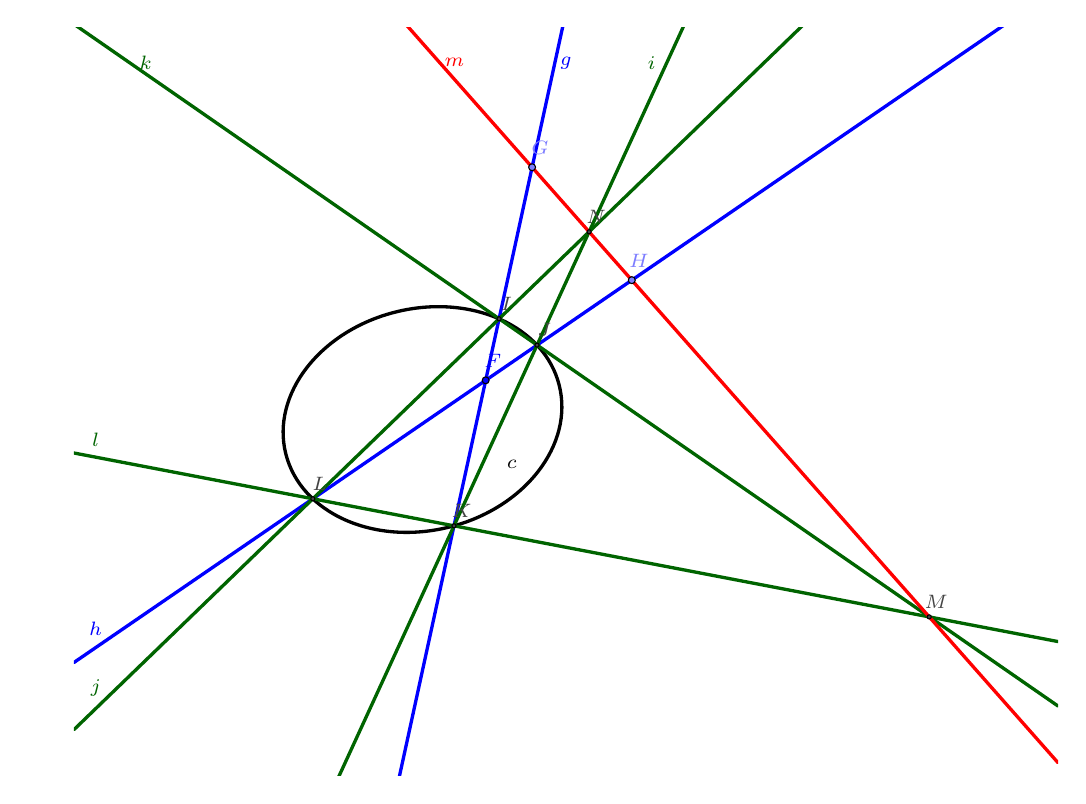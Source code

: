 \definecolor{ffqqqq}{rgb}{1.,0.,0.}
\definecolor{qqwuqq}{rgb}{0.,0.392,0.}
\definecolor{uuuuuu}{rgb}{0.267,0.267,0.267}
\definecolor{xdxdff}{rgb}{0.49,0.49,1.}
\definecolor{qqqqff}{rgb}{0.,0.,1.}
\begin{tikzpicture}[scale=0.5,line cap=round,line join=round,>=triangle 45,x=1.0cm,y=1.0cm]
\clip(-5.,-9.) rectangle (20.,10.);
\draw [rotate around={-165.945:(3.857,0.047)},line width=1.2pt] (3.857,0.047) ellipse (3.58cm and 2.815cm);
\draw [line width=1.2pt,color=qqqqff,domain=-5.:20.] plot(\x,{(--28.331-5.412*\x)/-1.179});
\draw [line width=1.2pt,color=qqqqff,domain=-5.:20.] plot(\x,{(--10.024-2.544*\x)/-3.712});
\draw [line width=1.2pt,color=qqwuqq,domain=-5.:20.] plot(\x,{(-26.973--4.59*\x)/2.109});
\draw [line width=1.2pt,color=qqwuqq,domain=-5.:20.] plot(\x,{(-14.2--4.571*\x)/4.73});
\draw [line width=1.2pt,color=qqwuqq,domain=-5.:20.] plot(\x,{(--6.389-0.668*\x)/0.964});
\draw [line width=1.2pt,color=qqwuqq,domain=-5.:20.] plot(\x,{(--6.312--0.687*\x)/-3.585});
\draw [line width=1.2pt,color=ffqqqq,domain=-5.:20.] plot(\x,{(--35.395-2.868*\x)/2.533});
\begin{scriptsize}
\draw[color=black] (6.124,-1.089) node {$c$};
\draw [fill=qqqqff] (5.462,1.043) circle (2.5pt);
\draw[color=qqqqff] (5.647,1.533) node {$F$};
\draw [fill=xdxdff] (6.641,6.455) circle (2.5pt);
\draw[color=xdxdff] (6.839,6.936) node {$G$};
\draw [fill=xdxdff] (9.173,3.587) circle (2.5pt);
\draw[color=xdxdff] (9.355,4.076) node {$H$};
\draw[color=qqqqff] (7.501,9.108) node {$g$};
\draw[color=qqqqff] (-4.443,-5.274) node {$h$};
\draw [fill=uuuuuu] (5.802,2.605) circle (1.5pt);
\draw[color=uuuuuu] (5.992,2.99) node {$I$};
\draw [fill=uuuuuu] (6.766,1.937) circle (1.5pt);
\draw[color=uuuuuu] (6.945,2.328) node {$J$};
\draw [fill=uuuuuu] (4.657,-2.653) circle (1.5pt);
\draw[color=uuuuuu] (4.853,-2.281) node {$K$};
\draw [fill=uuuuuu] (1.072,-1.966) circle (1.5pt);
\draw[color=uuuuuu] (1.251,-1.592) node {$L$};
\draw[color=qqwuqq] (9.673,9.108) node {$i$};
\draw[color=qqwuqq] (-4.443,-6.783) node {$j$};
\draw[color=qqwuqq] (-3.172,9.108) node {$k$};
\draw[color=qqwuqq] (-4.443,-0.48) node {$l$};
\draw [fill=uuuuuu] (16.727,-4.966) circle (1.5pt);
\draw[color=uuuuuu] (16.903,-4.585) node {$M$};
\draw [fill=uuuuuu] (8.089,4.815) circle (1.5pt);
\draw[color=uuuuuu] (8.269,5.188) node {$N$};
\draw[color=ffqqqq] (4.667,9.108) node {$m$};
\end{scriptsize}
\end{tikzpicture}
